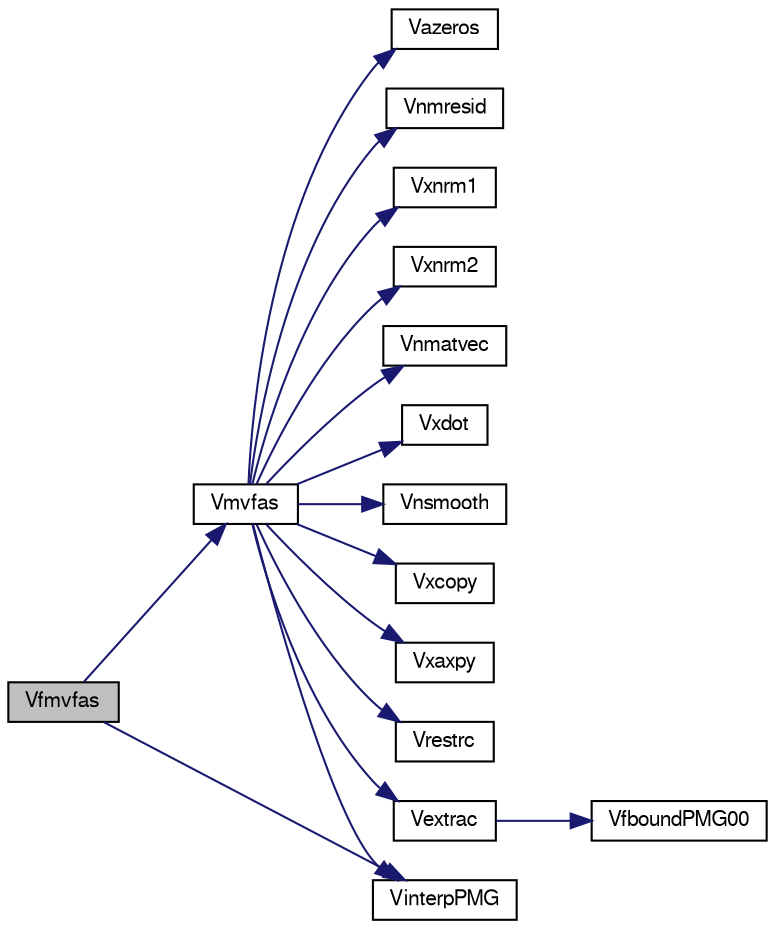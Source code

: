 digraph "Vfmvfas"
{
  edge [fontname="FreeSans",fontsize="10",labelfontname="FreeSans",labelfontsize="10"];
  node [fontname="FreeSans",fontsize="10",shape=record];
  rankdir="LR";
  Node1 [label="Vfmvfas",height=0.2,width=0.4,color="black", fillcolor="grey75", style="filled" fontcolor="black"];
  Node1 -> Node2 [color="midnightblue",fontsize="10",style="solid",fontname="FreeSans"];
  Node2 [label="Vmvfas",height=0.2,width=0.4,color="black", fillcolor="white", style="filled",URL="$group___p_m_g_c.html#ga671353778588b9a4c30522ed882a161e",tooltip="Nonlinear multilevel method."];
  Node2 -> Node3 [color="midnightblue",fontsize="10",style="solid",fontname="FreeSans"];
  Node3 [label="Vazeros",height=0.2,width=0.4,color="black", fillcolor="white", style="filled",URL="$group___p_m_g_c.html#gad9648f5e231786d88b395ba412063c4b",tooltip="Zero out operation for a grid function, including boundary values."];
  Node2 -> Node4 [color="midnightblue",fontsize="10",style="solid",fontname="FreeSans"];
  Node4 [label="Vnmresid",height=0.2,width=0.4,color="black", fillcolor="white", style="filled",URL="$group___p_m_g_c.html#gacb2fd32fc0aa12d56b7620ae0a7712e1",tooltip="Break the matrix data-structure into diagonals and then call the residual routine."];
  Node2 -> Node5 [color="midnightblue",fontsize="10",style="solid",fontname="FreeSans"];
  Node5 [label="Vxnrm1",height=0.2,width=0.4,color="black", fillcolor="white", style="filled",URL="$group___p_m_g_c.html#gae89d002951e3c000702b22cc44bc9b3c",tooltip="Norm operation for a grid function with boundary values."];
  Node2 -> Node6 [color="midnightblue",fontsize="10",style="solid",fontname="FreeSans"];
  Node6 [label="Vxnrm2",height=0.2,width=0.4,color="black", fillcolor="white", style="filled",URL="$group___p_m_g_c.html#gac7a7f2c804a247ec8b5aea45058e1d26",tooltip="Norm operation for a grid function with boundary values."];
  Node2 -> Node7 [color="midnightblue",fontsize="10",style="solid",fontname="FreeSans"];
  Node7 [label="Vnmatvec",height=0.2,width=0.4,color="black", fillcolor="white", style="filled",URL="$group___p_m_g_c.html#gafbd34b881d565b9bba4cf515e55519c8",tooltip="Break the matrix data-structure into diagonals and then call the matrix-vector routine."];
  Node2 -> Node8 [color="midnightblue",fontsize="10",style="solid",fontname="FreeSans"];
  Node8 [label="Vxdot",height=0.2,width=0.4,color="black", fillcolor="white", style="filled",URL="$group___p_m_g_c.html#ga3f117cfb2336b1291164ef351dd2bd69",tooltip="Inner product operation for a grid function with boundary values."];
  Node2 -> Node9 [color="midnightblue",fontsize="10",style="solid",fontname="FreeSans"];
  Node9 [label="Vnsmooth",height=0.2,width=0.4,color="black", fillcolor="white", style="filled",URL="$group___p_m_g_c.html#ga423f66e215b77f2d9e4e0569cf36b9c8",tooltip="call the appropriate non-linear smoothing routine."];
  Node2 -> Node10 [color="midnightblue",fontsize="10",style="solid",fontname="FreeSans"];
  Node10 [label="Vxcopy",height=0.2,width=0.4,color="black", fillcolor="white", style="filled",URL="$group___p_m_g_c.html#ga164408694a926f8f9452144cd688e383",tooltip="A collection of useful low-level routines (timing, etc)."];
  Node2 -> Node11 [color="midnightblue",fontsize="10",style="solid",fontname="FreeSans"];
  Node11 [label="Vxaxpy",height=0.2,width=0.4,color="black", fillcolor="white", style="filled",URL="$group___p_m_g_c.html#gac453601512aae1d82a7bf7c14326f0b6",tooltip="saxpy operation for a grid function with boundary values."];
  Node2 -> Node12 [color="midnightblue",fontsize="10",style="solid",fontname="FreeSans"];
  Node12 [label="Vrestrc",height=0.2,width=0.4,color="black", fillcolor="white", style="filled",URL="$group___p_m_g_c.html#gaede4c916a1698890f6fdbda54778d491",tooltip="Apply the restriction operator."];
  Node2 -> Node13 [color="midnightblue",fontsize="10",style="solid",fontname="FreeSans"];
  Node13 [label="Vextrac",height=0.2,width=0.4,color="black", fillcolor="white", style="filled",URL="$group___p_m_g_c.html#gafa446fbf1bb85646b186469db9768ab8",tooltip="Simple injection of a fine grid function into coarse grid."];
  Node13 -> Node14 [color="midnightblue",fontsize="10",style="solid",fontname="FreeSans"];
  Node14 [label="VfboundPMG00",height=0.2,width=0.4,color="black", fillcolor="white", style="filled",URL="$group___p_m_g_c.html#gaa5cd2792bb251ae2ee940d0b7de06a42",tooltip="Initialize a grid function to have a zero boundary value."];
  Node2 -> Node15 [color="midnightblue",fontsize="10",style="solid",fontname="FreeSans"];
  Node15 [label="VinterpPMG",height=0.2,width=0.4,color="black", fillcolor="white", style="filled",URL="$group___p_m_g_c.html#ga9c1d062d8b452deeffc8e759fdc8f246",tooltip="Apply the prolongation operator."];
  Node1 -> Node15 [color="midnightblue",fontsize="10",style="solid",fontname="FreeSans"];
}
